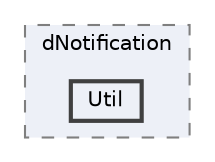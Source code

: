 digraph "repository/dNotification/src/test/java/com/sterlite/cal/dNotification/Util"
{
 // LATEX_PDF_SIZE
  bgcolor="transparent";
  edge [fontname=Helvetica,fontsize=10,labelfontname=Helvetica,labelfontsize=10];
  node [fontname=Helvetica,fontsize=10,shape=box,height=0.2,width=0.4];
  compound=true
  subgraph clusterdir_5a0414e5e6ff8d5d4c247f1014b770ba {
    graph [ bgcolor="#edf0f7", pencolor="grey50", label="dNotification", fontname=Helvetica,fontsize=10 style="filled,dashed", URL="dir_5a0414e5e6ff8d5d4c247f1014b770ba.html",tooltip=""]
  dir_ecf79d4e6fb78ee1c63bf85193a711a3 [label="Util", fillcolor="#edf0f7", color="grey25", style="filled,bold", URL="dir_ecf79d4e6fb78ee1c63bf85193a711a3.html",tooltip=""];
  }
}
